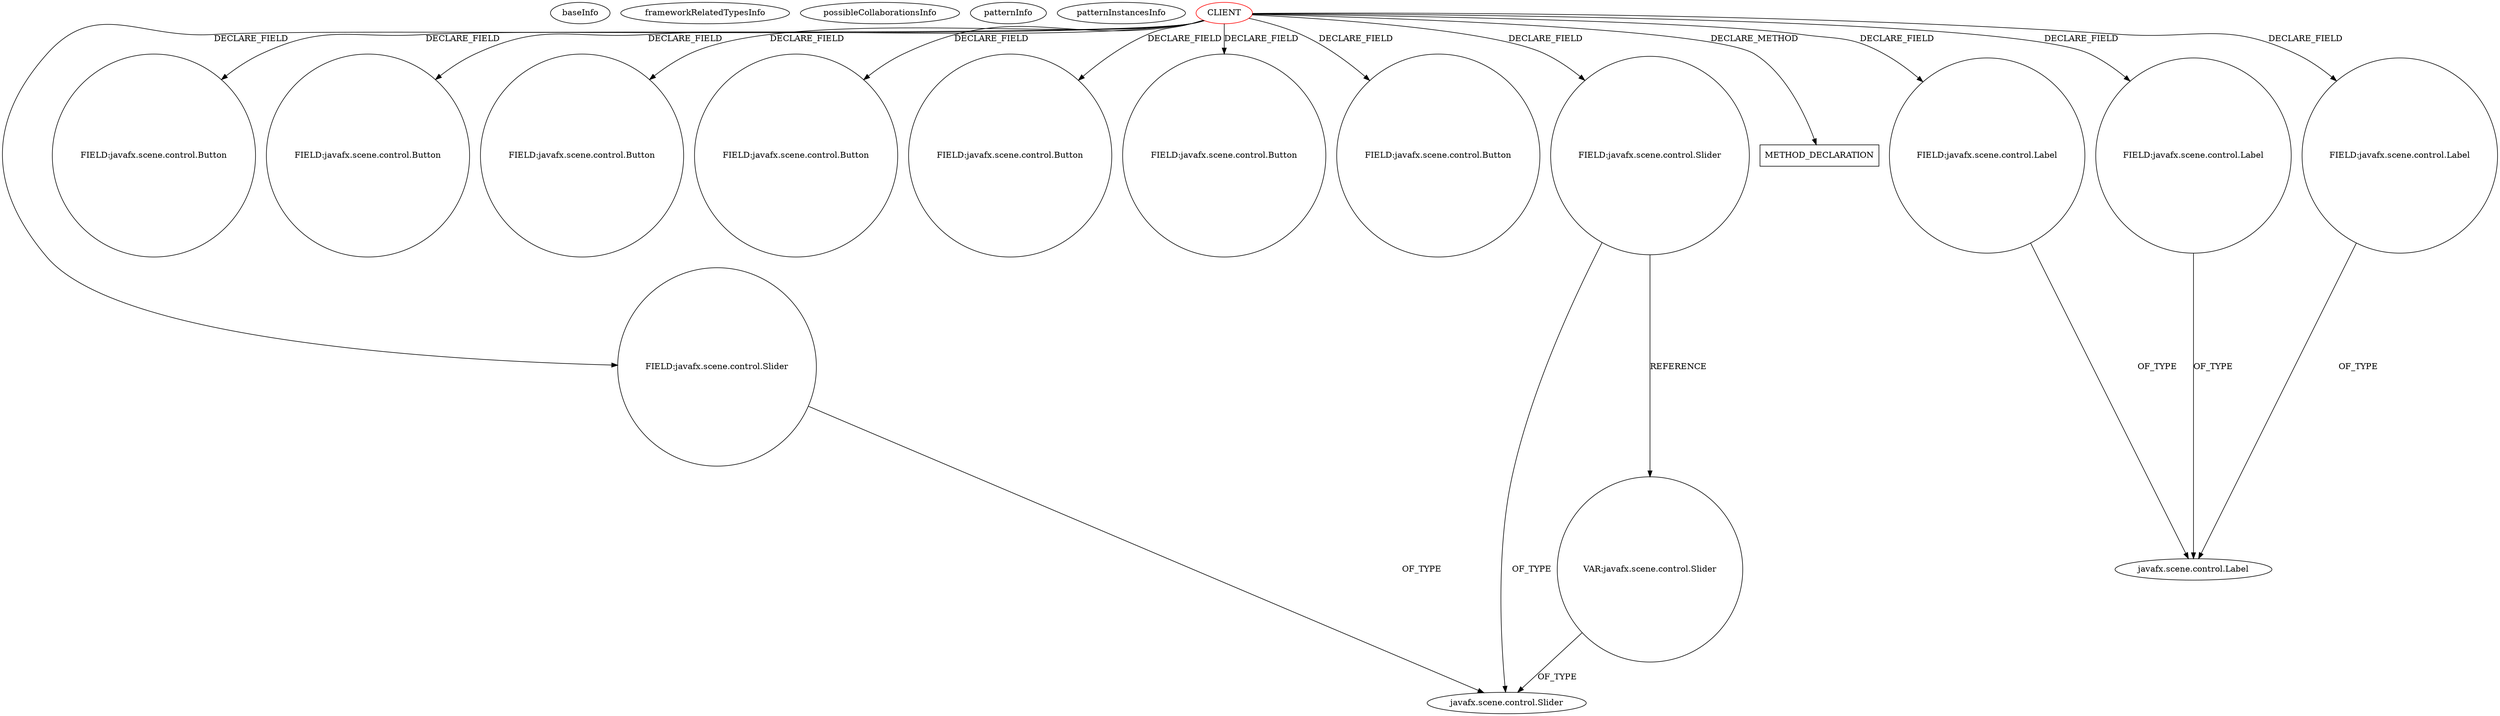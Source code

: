 digraph {
baseInfo[graphId=1197,category="pattern",isAnonymous=false,possibleRelation=false]
frameworkRelatedTypesInfo[]
possibleCollaborationsInfo[]
patternInfo[frequency=2.0,patternRootClient=0]
patternInstancesInfo[0="candybibby-Snake~/candybibby-Snake/Snake-master/src/graphicsJavaFX/Controller.java~Controller~2239",1="if12b051-SWP_Paint~/if12b051-SWP_Paint/SWP_Paint-master/SWP_Paint/src/gui/MainController.java~MainController~3089"]
41[label="javafx.scene.control.Slider",vertexType="FRAMEWORK_CLASS_TYPE",isFrameworkType=false]
78[label="FIELD:javafx.scene.control.Slider",vertexType="FIELD_DECLARATION",isFrameworkType=false,shape=circle]
0[label="CLIENT",vertexType="ROOT_CLIENT_CLASS_DECLARATION",isFrameworkType=false,color=red]
14[label="FIELD:javafx.scene.control.Button",vertexType="FIELD_DECLARATION",isFrameworkType=false,shape=circle]
6[label="FIELD:javafx.scene.control.Button",vertexType="FIELD_DECLARATION",isFrameworkType=false,shape=circle]
60[label="FIELD:javafx.scene.control.Button",vertexType="FIELD_DECLARATION",isFrameworkType=false,shape=circle]
12[label="FIELD:javafx.scene.control.Button",vertexType="FIELD_DECLARATION",isFrameworkType=false,shape=circle]
42[label="FIELD:javafx.scene.control.Button",vertexType="FIELD_DECLARATION",isFrameworkType=false,shape=circle]
62[label="FIELD:javafx.scene.control.Button",vertexType="FIELD_DECLARATION",isFrameworkType=false,shape=circle]
58[label="FIELD:javafx.scene.control.Button",vertexType="FIELD_DECLARATION",isFrameworkType=false,shape=circle]
243[label="VAR:javafx.scene.control.Slider",vertexType="VARIABLE_EXPRESION",isFrameworkType=false,shape=circle]
40[label="FIELD:javafx.scene.control.Slider",vertexType="FIELD_DECLARATION",isFrameworkType=false,shape=circle]
128[label="METHOD_DECLARATION",vertexType="CLIENT_METHOD_DECLARATION",isFrameworkType=false,shape=box]
74[label="FIELD:javafx.scene.control.Label",vertexType="FIELD_DECLARATION",isFrameworkType=false,shape=circle]
37[label="javafx.scene.control.Label",vertexType="FRAMEWORK_CLASS_TYPE",isFrameworkType=false]
36[label="FIELD:javafx.scene.control.Label",vertexType="FIELD_DECLARATION",isFrameworkType=false,shape=circle]
72[label="FIELD:javafx.scene.control.Label",vertexType="FIELD_DECLARATION",isFrameworkType=false,shape=circle]
78->41[label="OF_TYPE"]
36->37[label="OF_TYPE"]
0->72[label="DECLARE_FIELD"]
0->60[label="DECLARE_FIELD"]
0->40[label="DECLARE_FIELD"]
40->41[label="OF_TYPE"]
0->42[label="DECLARE_FIELD"]
0->58[label="DECLARE_FIELD"]
0->128[label="DECLARE_METHOD"]
72->37[label="OF_TYPE"]
0->74[label="DECLARE_FIELD"]
0->12[label="DECLARE_FIELD"]
0->14[label="DECLARE_FIELD"]
243->41[label="OF_TYPE"]
40->243[label="REFERENCE"]
0->62[label="DECLARE_FIELD"]
74->37[label="OF_TYPE"]
0->6[label="DECLARE_FIELD"]
0->78[label="DECLARE_FIELD"]
0->36[label="DECLARE_FIELD"]
}
